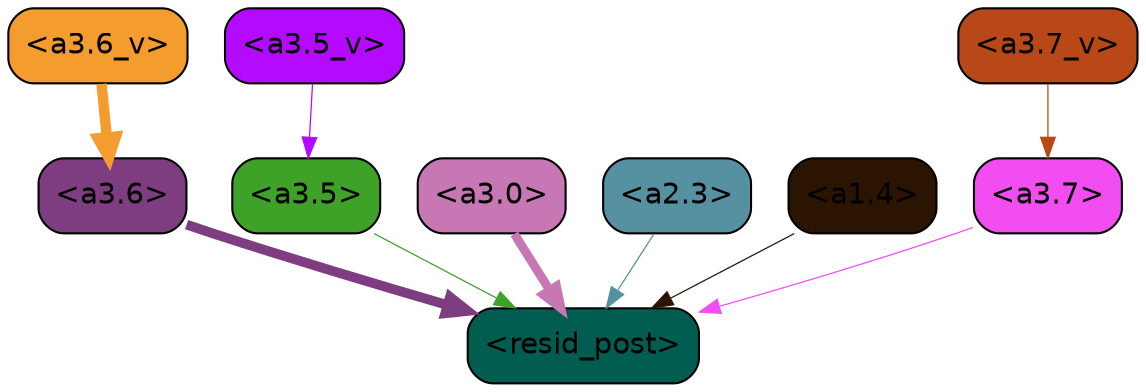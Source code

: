 strict digraph "" {
	graph [bgcolor=transparent,
		layout=dot,
		overlap=false,
		splines=true
	];
	"<a3.7>"	[color=black,
		fillcolor="#f24df0",
		fontname=Helvetica,
		shape=box,
		style="filled, rounded"];
	"<resid_post>"	[color=black,
		fillcolor="#015d4f",
		fontname=Helvetica,
		shape=box,
		style="filled, rounded"];
	"<a3.7>" -> "<resid_post>"	[color="#f24df0",
		penwidth=0.6];
	"<a3.6>"	[color=black,
		fillcolor="#7e3d80",
		fontname=Helvetica,
		shape=box,
		style="filled, rounded"];
	"<a3.6>" -> "<resid_post>"	[color="#7e3d80",
		penwidth=4.6696330308914185];
	"<a3.5>"	[color=black,
		fillcolor="#3da227",
		fontname=Helvetica,
		shape=box,
		style="filled, rounded"];
	"<a3.5>" -> "<resid_post>"	[color="#3da227",
		penwidth=0.6];
	"<a3.0>"	[color=black,
		fillcolor="#c777b4",
		fontname=Helvetica,
		shape=box,
		style="filled, rounded"];
	"<a3.0>" -> "<resid_post>"	[color="#c777b4",
		penwidth=4.282557368278503];
	"<a2.3>"	[color=black,
		fillcolor="#5691a1",
		fontname=Helvetica,
		shape=box,
		style="filled, rounded"];
	"<a2.3>" -> "<resid_post>"	[color="#5691a1",
		penwidth=0.6];
	"<a1.4>"	[color=black,
		fillcolor="#2c1403",
		fontname=Helvetica,
		shape=box,
		style="filled, rounded"];
	"<a1.4>" -> "<resid_post>"	[color="#2c1403",
		penwidth=0.6];
	"<a3.7_v>"	[color=black,
		fillcolor="#b84817",
		fontname=Helvetica,
		shape=box,
		style="filled, rounded"];
	"<a3.7_v>" -> "<a3.7>"	[color="#b84817",
		penwidth=0.6];
	"<a3.6_v>"	[color=black,
		fillcolor="#f49c2d",
		fontname=Helvetica,
		shape=box,
		style="filled, rounded"];
	"<a3.6_v>" -> "<a3.6>"	[color="#f49c2d",
		penwidth=5.002329230308533];
	"<a3.5_v>"	[color=black,
		fillcolor="#b40aff",
		fontname=Helvetica,
		shape=box,
		style="filled, rounded"];
	"<a3.5_v>" -> "<a3.5>"	[color="#b40aff",
		penwidth=0.6];
}
